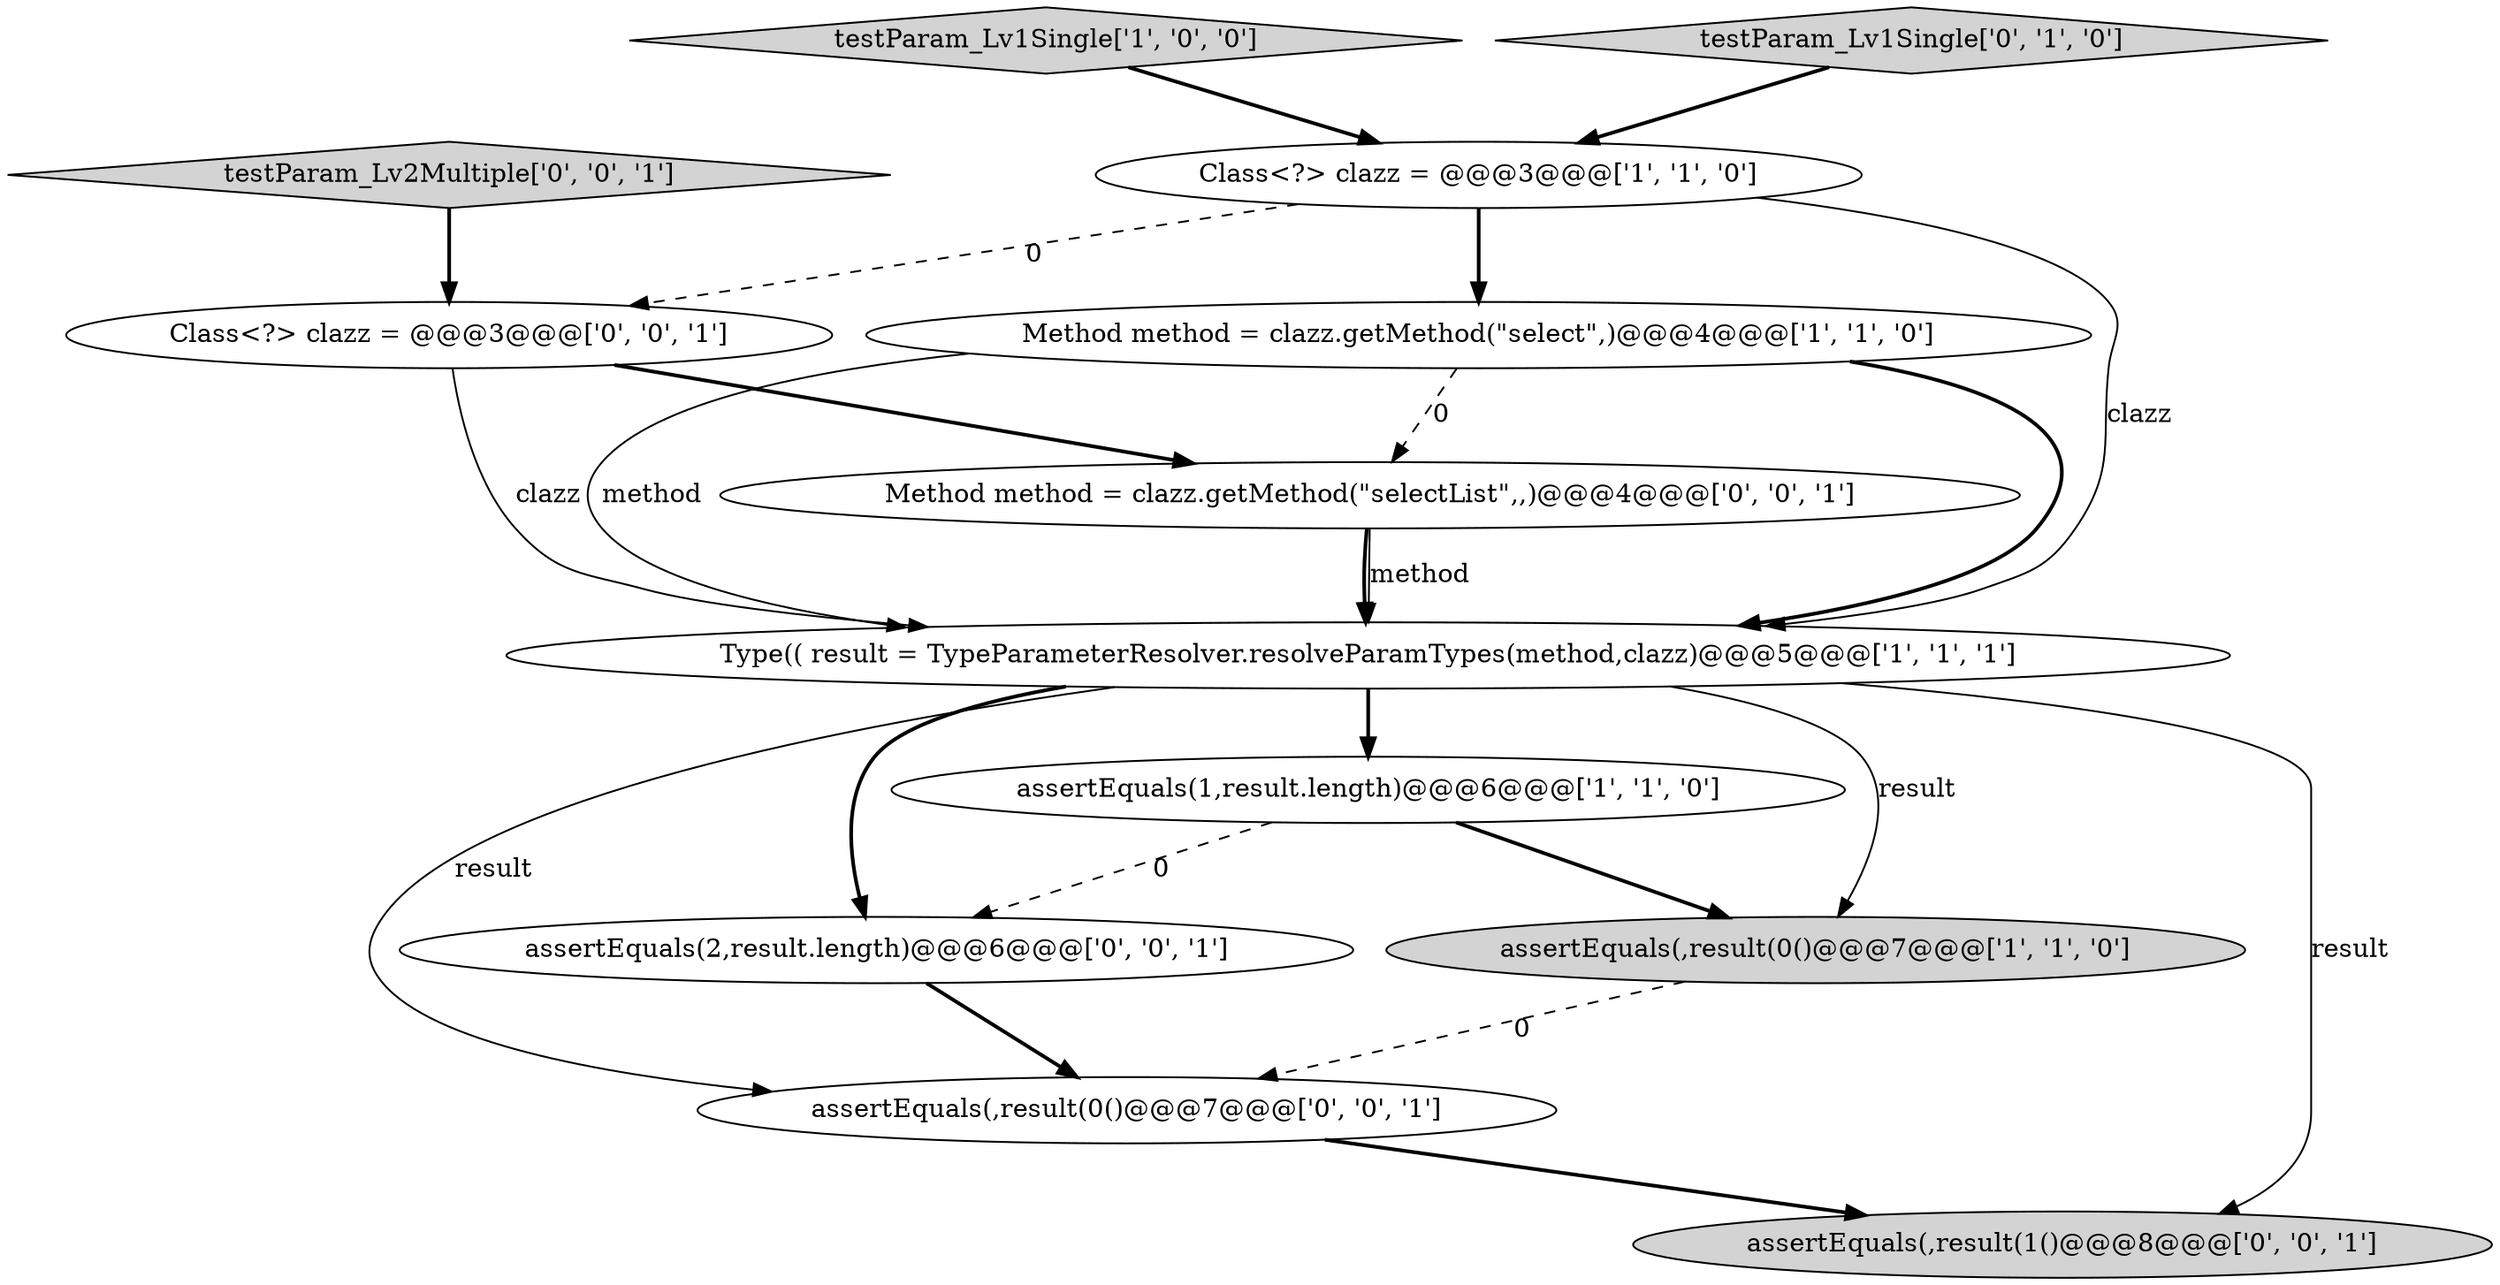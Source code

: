 digraph {
9 [style = filled, label = "testParam_Lv2Multiple['0', '0', '1']", fillcolor = lightgray, shape = diamond image = "AAA0AAABBB3BBB"];
3 [style = filled, label = "Class<?> clazz = @@@3@@@['1', '1', '0']", fillcolor = white, shape = ellipse image = "AAA0AAABBB1BBB"];
1 [style = filled, label = "Method method = clazz.getMethod(\"select\",)@@@4@@@['1', '1', '0']", fillcolor = white, shape = ellipse image = "AAA0AAABBB1BBB"];
4 [style = filled, label = "testParam_Lv1Single['1', '0', '0']", fillcolor = lightgray, shape = diamond image = "AAA0AAABBB1BBB"];
5 [style = filled, label = "assertEquals(1,result.length)@@@6@@@['1', '1', '0']", fillcolor = white, shape = ellipse image = "AAA0AAABBB1BBB"];
2 [style = filled, label = "assertEquals(,result(0()@@@7@@@['1', '1', '0']", fillcolor = lightgray, shape = ellipse image = "AAA0AAABBB1BBB"];
10 [style = filled, label = "Class<?> clazz = @@@3@@@['0', '0', '1']", fillcolor = white, shape = ellipse image = "AAA0AAABBB3BBB"];
7 [style = filled, label = "Method method = clazz.getMethod(\"selectList\",,)@@@4@@@['0', '0', '1']", fillcolor = white, shape = ellipse image = "AAA0AAABBB3BBB"];
12 [style = filled, label = "assertEquals(,result(1()@@@8@@@['0', '0', '1']", fillcolor = lightgray, shape = ellipse image = "AAA0AAABBB3BBB"];
0 [style = filled, label = "Type(( result = TypeParameterResolver.resolveParamTypes(method,clazz)@@@5@@@['1', '1', '1']", fillcolor = white, shape = ellipse image = "AAA0AAABBB1BBB"];
11 [style = filled, label = "assertEquals(2,result.length)@@@6@@@['0', '0', '1']", fillcolor = white, shape = ellipse image = "AAA0AAABBB3BBB"];
6 [style = filled, label = "testParam_Lv1Single['0', '1', '0']", fillcolor = lightgray, shape = diamond image = "AAA0AAABBB2BBB"];
8 [style = filled, label = "assertEquals(,result(0()@@@7@@@['0', '0', '1']", fillcolor = white, shape = ellipse image = "AAA0AAABBB3BBB"];
6->3 [style = bold, label=""];
4->3 [style = bold, label=""];
3->1 [style = bold, label=""];
7->0 [style = solid, label="method"];
0->11 [style = bold, label=""];
7->0 [style = bold, label=""];
1->0 [style = bold, label=""];
9->10 [style = bold, label=""];
10->0 [style = solid, label="clazz"];
2->8 [style = dashed, label="0"];
10->7 [style = bold, label=""];
0->2 [style = solid, label="result"];
5->2 [style = bold, label=""];
0->8 [style = solid, label="result"];
5->11 [style = dashed, label="0"];
0->12 [style = solid, label="result"];
11->8 [style = bold, label=""];
3->10 [style = dashed, label="0"];
1->7 [style = dashed, label="0"];
3->0 [style = solid, label="clazz"];
8->12 [style = bold, label=""];
0->5 [style = bold, label=""];
1->0 [style = solid, label="method"];
}
